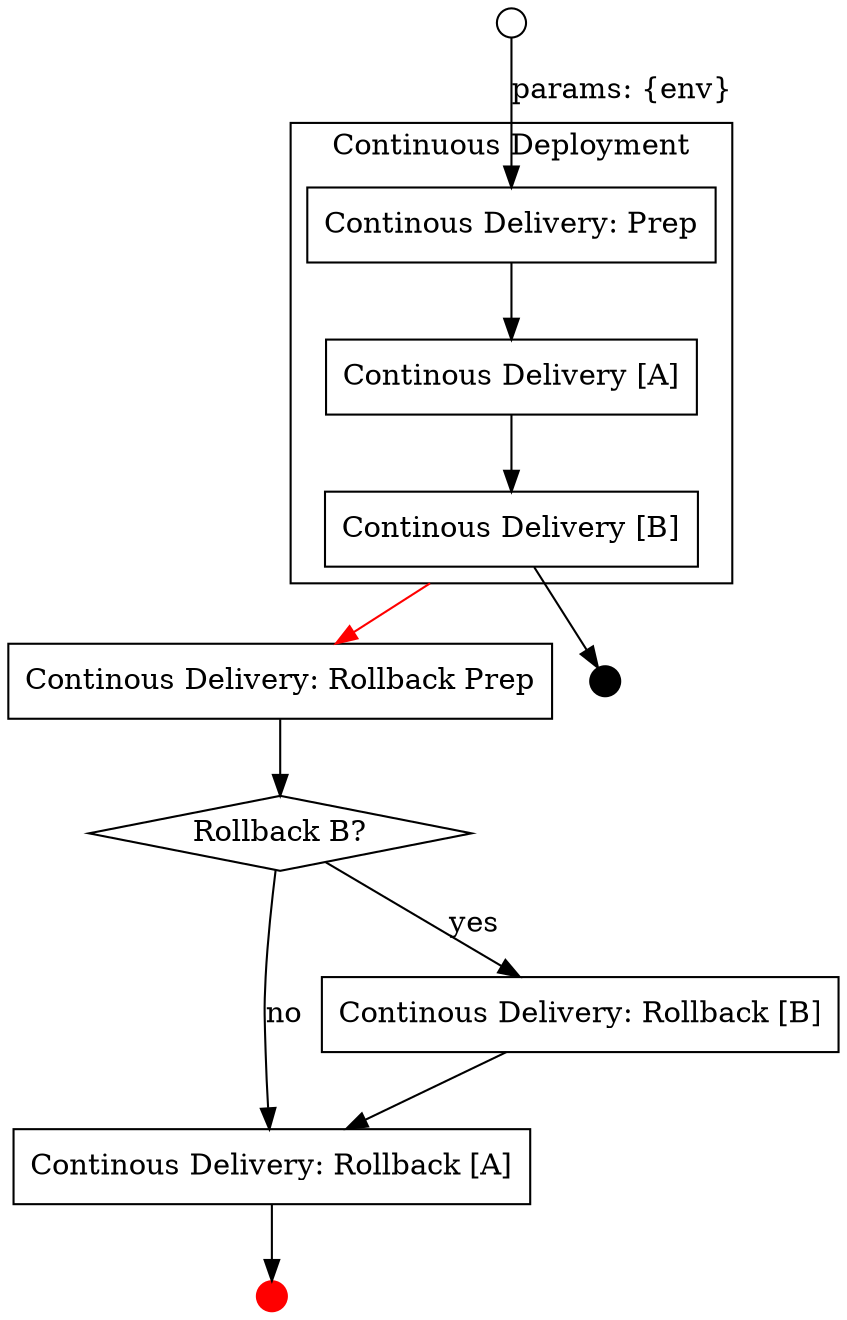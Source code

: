 strict digraph lightblue_cicd {
compound=true;
overlap=false;
splines=true;
node [shape=rectangle];
subgraph cluster_CD {
    label="Continuous Deployment";
    continuous_delivery_prep [label="Continous Delivery: Prep"];
    continuous_delivery_A [label="Continous Delivery [A]"];
    continuous_delivery_B [label="Continous Delivery [B]"];
    continuous_delivery_prep -> continuous_delivery_A -> continuous_delivery_B;
}
start [label="",shape="circle",width=0.2];
continuous_delivery_rollback_prep [label="Continous Delivery: Rollback Prep"];
continuous_delivery_rollback_A [label="Continous Delivery: Rollback [A]"];
continuous_delivery_rollback_B [label="Continous Delivery: Rollback [B]"];
rollback [shape="diamond",label="Rollback B?"];
success [shape="point",width=0.2];
failure [shape="point",width=0.2,color="red"];
// relationships
start -> continuous_delivery_prep [label="params: {env}"];
continuous_delivery_B -> continuous_delivery_rollback_prep [ltail=cluster_CD,color="red"];
continuous_delivery_rollback_prep -> rollback;
rollback -> continuous_delivery_rollback_B [label="yes"];
rollback -> continuous_delivery_rollback_A [label="no"];
continuous_delivery_rollback_B -> continuous_delivery_rollback_A;
continuous_delivery_rollback_A -> failure;
continuous_delivery_B -> success;
}
